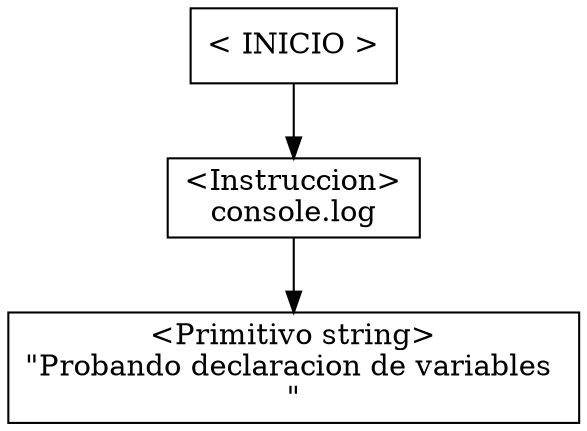 digraph G { 
node[shape=box];
nodeInicio[label="<\ INICIO \>"];

instruccion_1_1_1989423171568_[label="\<Instruccion\>\nconsole.log"];
instruccion_1_13_1989423799600_[label="<Primitivo string>
\"Probando declaracion de variables 
\""];instruccion_1_1_1989423171568_ -> instruccion_1_13_1989423799600_;
nodeInicio->instruccion_1_1_1989423171568_;

}